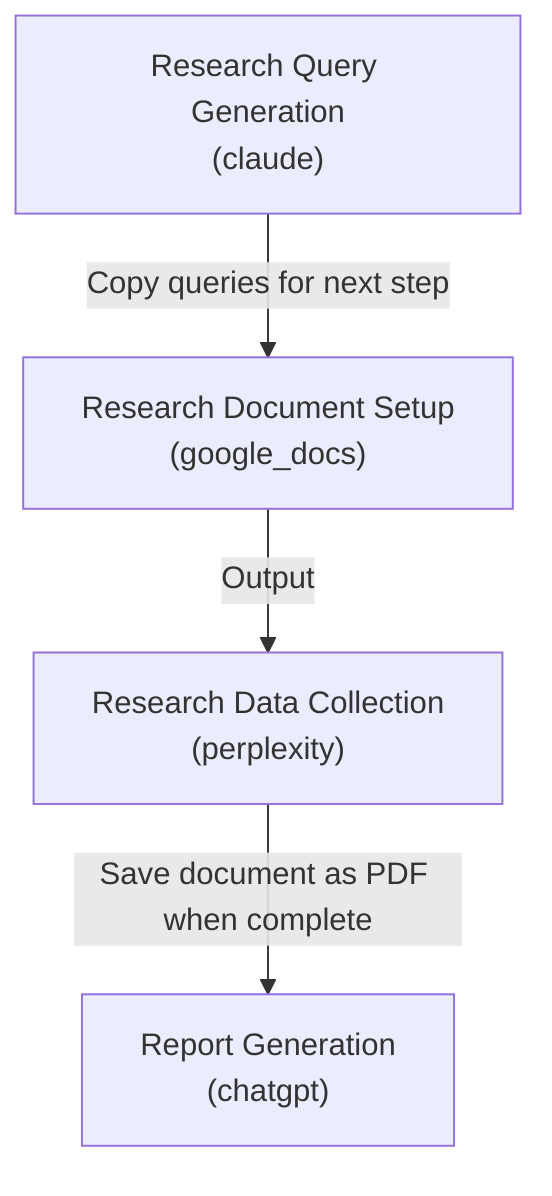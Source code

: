 graph TD
    query_generation["Research Query Generation<br>(claude)"]
    query_generation -->|Copy queries for next step| setup_document
    setup_document["Research Document Setup<br>(google_docs)"]
    setup_document -->|Output| research_execution
    research_execution["Research Data Collection<br>(perplexity)"]
    research_execution -->|Save document as PDF when complete| synthesis_analysis
    synthesis_analysis["Report Generation<br>(chatgpt)"]
